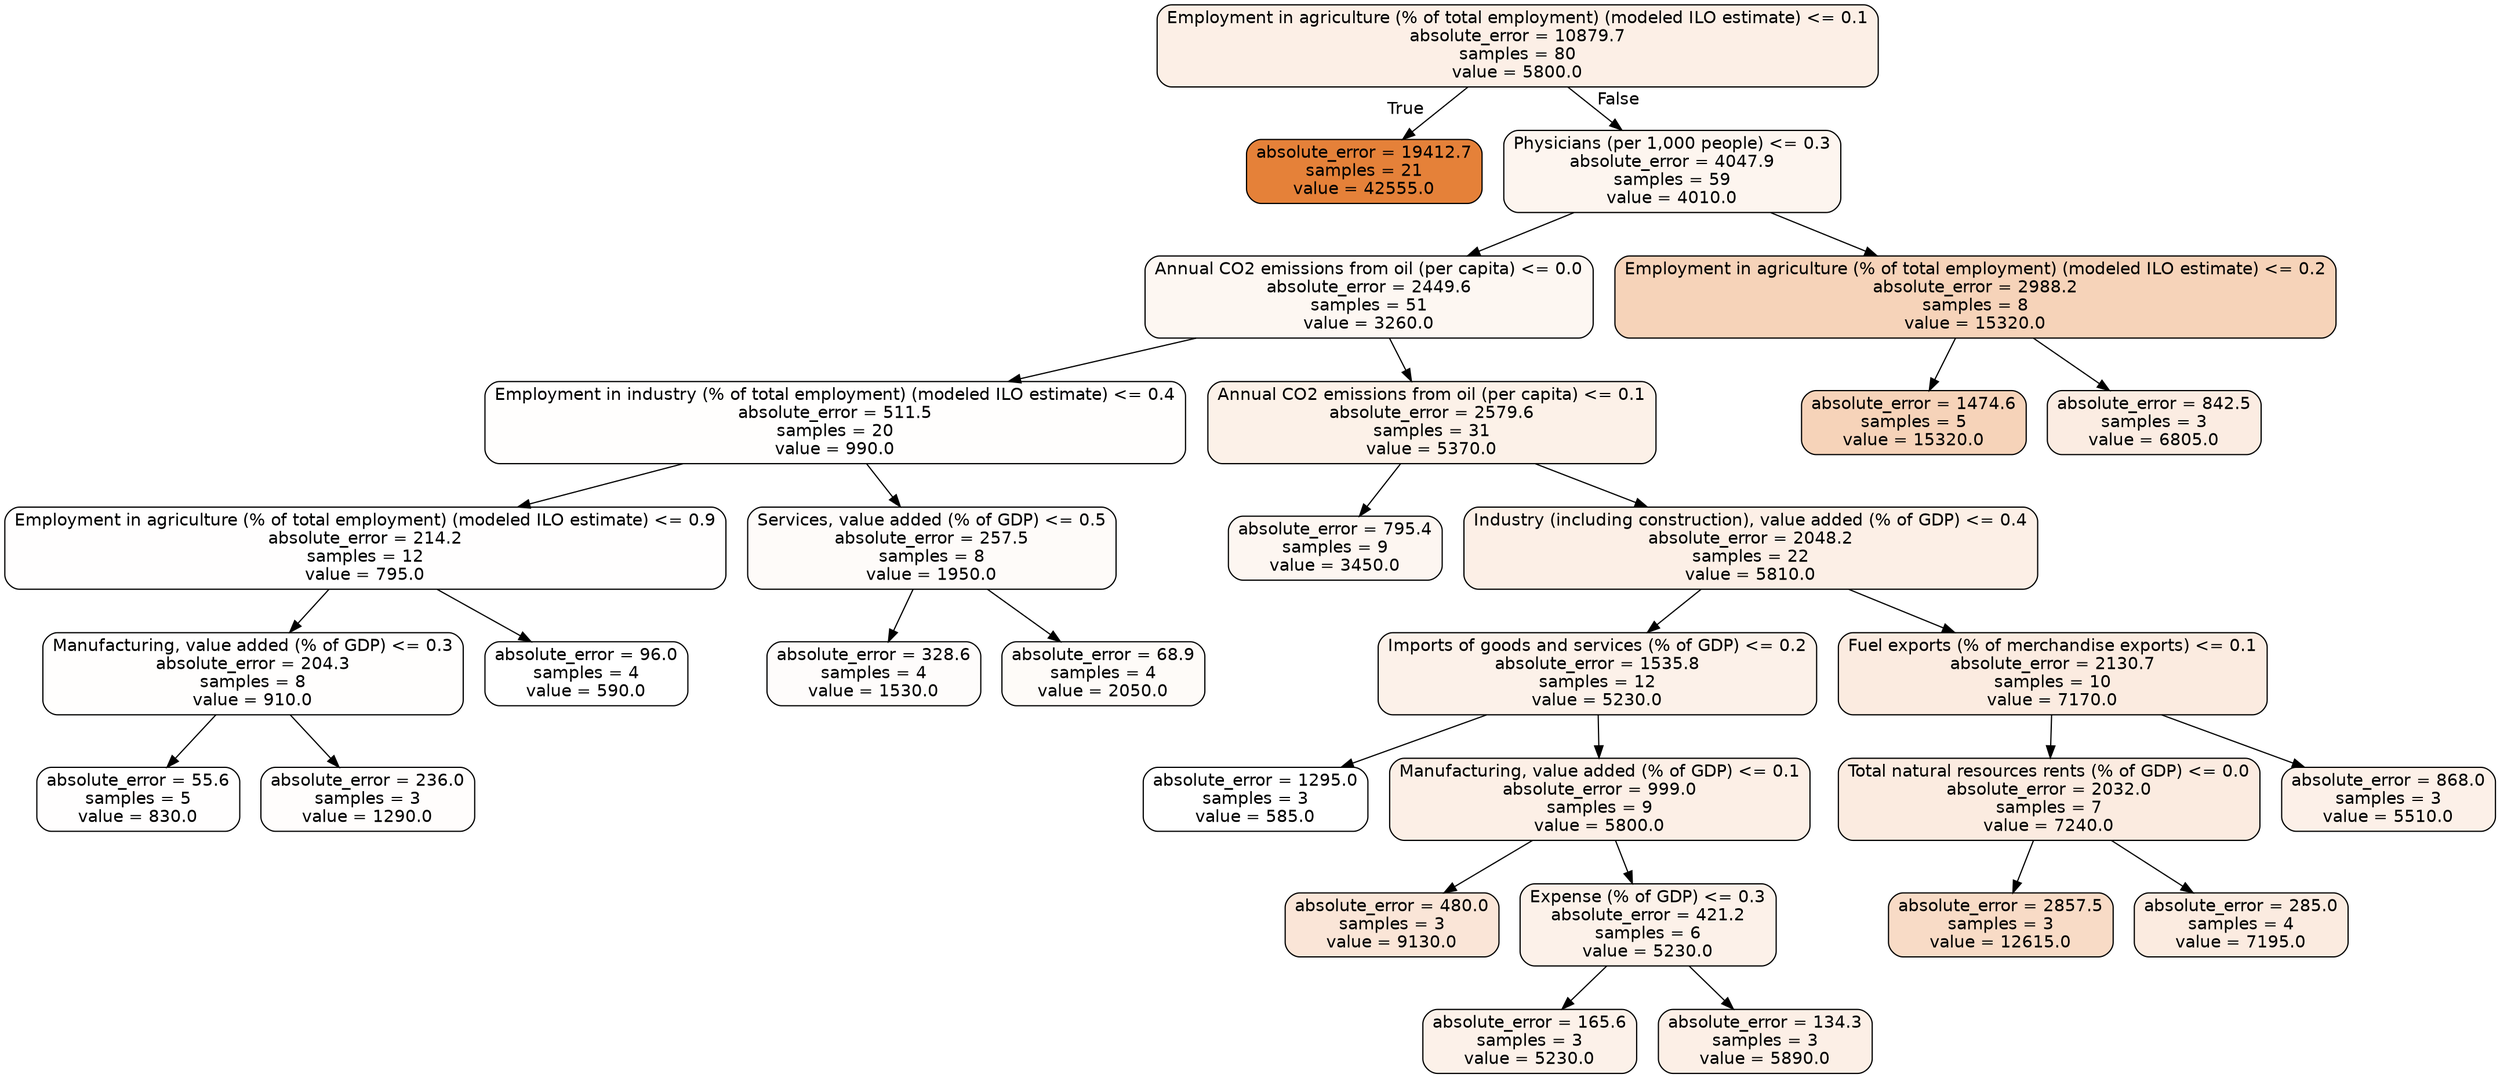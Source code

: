 digraph Tree {
node [shape=box, style="filled, rounded", color="black", fontname="helvetica"] ;
edge [fontname="helvetica"] ;
0 [label="Employment in agriculture (% of total employment) (modeled ILO estimate) <= 0.1\nabsolute_error = 10879.7\nsamples = 80\nvalue = 5800.0", fillcolor="#fcefe6"] ;
1 [label="absolute_error = 19412.7\nsamples = 21\nvalue = 42555.0", fillcolor="#e58139"] ;
0 -> 1 [labeldistance=2.5, labelangle=45, headlabel="True"] ;
2 [label="Physicians (per 1,000 people) <= 0.3\nabsolute_error = 4047.9\nsamples = 59\nvalue = 4010.0", fillcolor="#fdf5ef"] ;
0 -> 2 [labeldistance=2.5, labelangle=-45, headlabel="False"] ;
3 [label="Annual CO2 emissions from oil (per capita) <= 0.0\nabsolute_error = 2449.6\nsamples = 51\nvalue = 3260.0", fillcolor="#fdf7f2"] ;
2 -> 3 ;
4 [label="Employment in industry (% of total employment) (modeled ILO estimate) <= 0.4\nabsolute_error = 511.5\nsamples = 20\nvalue = 990.0", fillcolor="#fffefd"] ;
3 -> 4 ;
5 [label="Employment in agriculture (% of total employment) (modeled ILO estimate) <= 0.9\nabsolute_error = 214.2\nsamples = 12\nvalue = 795.0", fillcolor="#fffefe"] ;
4 -> 5 ;
6 [label="Manufacturing, value added (% of GDP) <= 0.3\nabsolute_error = 204.3\nsamples = 8\nvalue = 910.0", fillcolor="#fffefd"] ;
5 -> 6 ;
7 [label="absolute_error = 55.6\nsamples = 5\nvalue = 830.0", fillcolor="#fffefe"] ;
6 -> 7 ;
8 [label="absolute_error = 236.0\nsamples = 3\nvalue = 1290.0", fillcolor="#fffdfc"] ;
6 -> 8 ;
9 [label="absolute_error = 96.0\nsamples = 4\nvalue = 590.0", fillcolor="#ffffff"] ;
5 -> 9 ;
10 [label="Services, value added (% of GDP) <= 0.5\nabsolute_error = 257.5\nsamples = 8\nvalue = 1950.0", fillcolor="#fefbf9"] ;
4 -> 10 ;
11 [label="absolute_error = 328.6\nsamples = 4\nvalue = 1530.0", fillcolor="#fefcfb"] ;
10 -> 11 ;
12 [label="absolute_error = 68.9\nsamples = 4\nvalue = 2050.0", fillcolor="#fefbf8"] ;
10 -> 12 ;
13 [label="Annual CO2 emissions from oil (per capita) <= 0.1\nabsolute_error = 2579.6\nsamples = 31\nvalue = 5370.0", fillcolor="#fcf1e8"] ;
3 -> 13 ;
14 [label="absolute_error = 795.4\nsamples = 9\nvalue = 3450.0", fillcolor="#fdf6f1"] ;
13 -> 14 ;
15 [label="Industry (including construction), value added (% of GDP) <= 0.4\nabsolute_error = 2048.2\nsamples = 22\nvalue = 5810.0", fillcolor="#fcefe6"] ;
13 -> 15 ;
16 [label="Imports of goods and services (% of GDP) <= 0.2\nabsolute_error = 1535.8\nsamples = 12\nvalue = 5230.0", fillcolor="#fcf1e9"] ;
15 -> 16 ;
17 [label="absolute_error = 1295.0\nsamples = 3\nvalue = 585.0", fillcolor="#ffffff"] ;
16 -> 17 ;
18 [label="Manufacturing, value added (% of GDP) <= 0.1\nabsolute_error = 999.0\nsamples = 9\nvalue = 5800.0", fillcolor="#fcefe6"] ;
16 -> 18 ;
19 [label="absolute_error = 480.0\nsamples = 3\nvalue = 9130.0", fillcolor="#fae5d7"] ;
18 -> 19 ;
20 [label="Expense (% of GDP) <= 0.3\nabsolute_error = 421.2\nsamples = 6\nvalue = 5230.0", fillcolor="#fcf1e9"] ;
18 -> 20 ;
21 [label="absolute_error = 165.6\nsamples = 3\nvalue = 5230.0", fillcolor="#fcf1e9"] ;
20 -> 21 ;
22 [label="absolute_error = 134.3\nsamples = 3\nvalue = 5890.0", fillcolor="#fcefe6"] ;
20 -> 22 ;
23 [label="Fuel exports (% of merchandise exports) <= 0.1\nabsolute_error = 2130.7\nsamples = 10\nvalue = 7170.0", fillcolor="#fbebe0"] ;
15 -> 23 ;
24 [label="Total natural resources rents (% of GDP) <= 0.0\nabsolute_error = 2032.0\nsamples = 7\nvalue = 7240.0", fillcolor="#fbebe0"] ;
23 -> 24 ;
25 [label="absolute_error = 2857.5\nsamples = 3\nvalue = 12615.0", fillcolor="#f8dbc6"] ;
24 -> 25 ;
26 [label="absolute_error = 285.0\nsamples = 4\nvalue = 7195.0", fillcolor="#fbebe0"] ;
24 -> 26 ;
27 [label="absolute_error = 868.0\nsamples = 3\nvalue = 5510.0", fillcolor="#fcf0e8"] ;
23 -> 27 ;
28 [label="Employment in agriculture (% of total employment) (modeled ILO estimate) <= 0.2\nabsolute_error = 2988.2\nsamples = 8\nvalue = 15320.0", fillcolor="#f6d3b9"] ;
2 -> 28 ;
29 [label="absolute_error = 1474.6\nsamples = 5\nvalue = 15320.0", fillcolor="#f6d3b9"] ;
28 -> 29 ;
30 [label="absolute_error = 842.5\nsamples = 3\nvalue = 6805.0", fillcolor="#fbece2"] ;
28 -> 30 ;
}